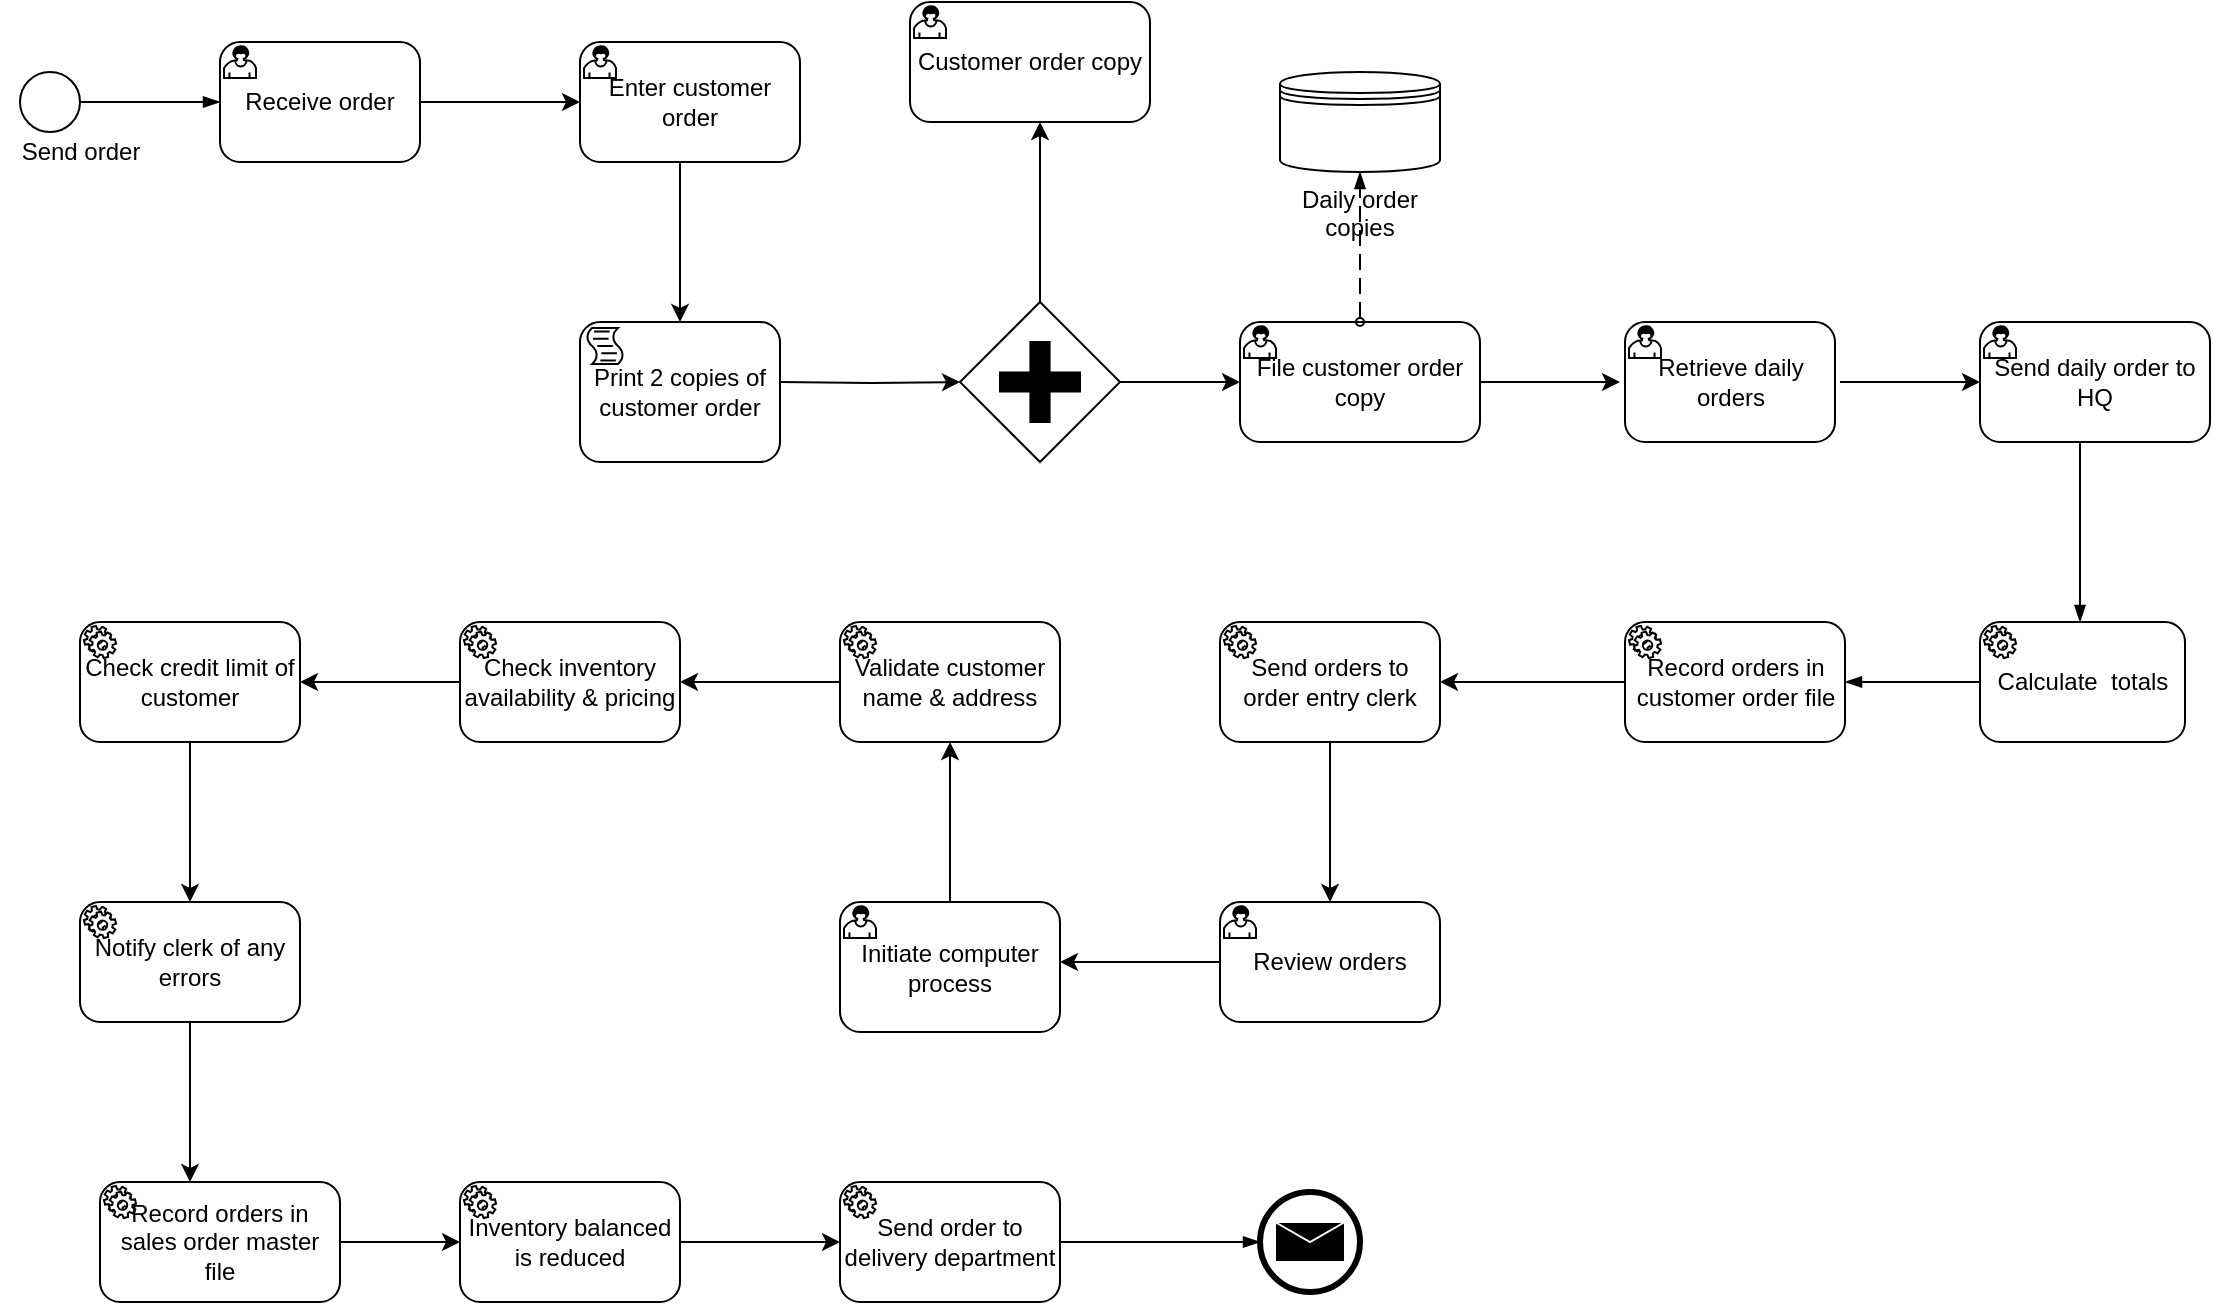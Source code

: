 <mxfile version="20.0.4" type="github">
  <diagram id="M4RNFaD-BbMAKFqqzOKe" name="Page-1">
    <mxGraphModel dx="1186" dy="639" grid="1" gridSize="10" guides="1" tooltips="1" connect="1" arrows="1" fold="1" page="1" pageScale="1" pageWidth="1169" pageHeight="827" math="0" shadow="0">
      <root>
        <mxCell id="0" />
        <mxCell id="1" parent="0" />
        <mxCell id="YLh-7RKU4perHvfON1LY-2" value="" style="points=[[0.145,0.145,0],[0.5,0,0],[0.855,0.145,0],[1,0.5,0],[0.855,0.855,0],[0.5,1,0],[0.145,0.855,0],[0,0.5,0]];shape=mxgraph.bpmn.event;html=1;verticalLabelPosition=bottom;labelBackgroundColor=#ffffff;verticalAlign=top;align=center;perimeter=ellipsePerimeter;outlineConnect=0;aspect=fixed;outline=standard;symbol=general;" parent="1" vertex="1">
          <mxGeometry x="20" y="185" width="30" height="30" as="geometry" />
        </mxCell>
        <mxCell id="YLh-7RKU4perHvfON1LY-6" value="" style="edgeStyle=orthogonalEdgeStyle;rounded=0;orthogonalLoop=1;jettySize=auto;html=1;" parent="1" edge="1">
          <mxGeometry relative="1" as="geometry">
            <mxPoint x="220" y="200" as="sourcePoint" />
            <mxPoint x="300" y="200" as="targetPoint" />
          </mxGeometry>
        </mxCell>
        <mxCell id="YLh-7RKU4perHvfON1LY-8" value="" style="edgeStyle=orthogonalEdgeStyle;rounded=0;orthogonalLoop=1;jettySize=auto;html=1;" parent="1" edge="1">
          <mxGeometry relative="1" as="geometry">
            <mxPoint x="350" y="230" as="sourcePoint" />
            <mxPoint x="350" y="310" as="targetPoint" />
          </mxGeometry>
        </mxCell>
        <mxCell id="YLh-7RKU4perHvfON1LY-10" value="" style="edgeStyle=orthogonalEdgeStyle;rounded=0;orthogonalLoop=1;jettySize=auto;html=1;" parent="1" target="YLh-7RKU4perHvfON1LY-9" edge="1">
          <mxGeometry relative="1" as="geometry">
            <mxPoint x="400" y="340" as="sourcePoint" />
          </mxGeometry>
        </mxCell>
        <mxCell id="YLh-7RKU4perHvfON1LY-12" value="" style="edgeStyle=orthogonalEdgeStyle;rounded=0;orthogonalLoop=1;jettySize=auto;html=1;" parent="1" source="YLh-7RKU4perHvfON1LY-9" edge="1">
          <mxGeometry relative="1" as="geometry">
            <mxPoint x="530" y="210" as="targetPoint" />
          </mxGeometry>
        </mxCell>
        <mxCell id="YLh-7RKU4perHvfON1LY-14" value="" style="edgeStyle=orthogonalEdgeStyle;rounded=0;orthogonalLoop=1;jettySize=auto;html=1;" parent="1" source="YLh-7RKU4perHvfON1LY-9" edge="1">
          <mxGeometry relative="1" as="geometry">
            <mxPoint x="630" y="340" as="targetPoint" />
          </mxGeometry>
        </mxCell>
        <mxCell id="YLh-7RKU4perHvfON1LY-9" value="" style="points=[[0.25,0.25,0],[0.5,0,0],[0.75,0.25,0],[1,0.5,0],[0.75,0.75,0],[0.5,1,0],[0.25,0.75,0],[0,0.5,0]];shape=mxgraph.bpmn.gateway2;html=1;verticalLabelPosition=bottom;labelBackgroundColor=#ffffff;verticalAlign=top;align=center;perimeter=rhombusPerimeter;outlineConnect=0;outline=none;symbol=none;gwType=parallel;fontFamily=Helvetica;fontSize=12;fontColor=default;strokeColor=default;fillColor=default;" parent="1" vertex="1">
          <mxGeometry x="490" y="300" width="80" height="80" as="geometry" />
        </mxCell>
        <mxCell id="YLh-7RKU4perHvfON1LY-18" value="" style="edgeStyle=orthogonalEdgeStyle;rounded=0;orthogonalLoop=1;jettySize=auto;html=1;" parent="1" edge="1">
          <mxGeometry relative="1" as="geometry">
            <mxPoint x="740" y="340" as="sourcePoint" />
            <mxPoint x="820" y="340" as="targetPoint" />
          </mxGeometry>
        </mxCell>
        <mxCell id="YLh-7RKU4perHvfON1LY-20" value="" style="edgeStyle=orthogonalEdgeStyle;rounded=0;orthogonalLoop=1;jettySize=auto;html=1;" parent="1" edge="1">
          <mxGeometry relative="1" as="geometry">
            <mxPoint x="930" y="340" as="sourcePoint" />
            <mxPoint x="1000" y="340" as="targetPoint" />
          </mxGeometry>
        </mxCell>
        <mxCell id="YLh-7RKU4perHvfON1LY-28" value="" style="edgeStyle=orthogonalEdgeStyle;rounded=0;orthogonalLoop=1;jettySize=auto;html=1;" parent="1" edge="1">
          <mxGeometry relative="1" as="geometry">
            <mxPoint x="822.5" y="490" as="sourcePoint" />
            <mxPoint x="730" y="490" as="targetPoint" />
          </mxGeometry>
        </mxCell>
        <mxCell id="YLh-7RKU4perHvfON1LY-30" value="" style="edgeStyle=orthogonalEdgeStyle;rounded=0;orthogonalLoop=1;jettySize=auto;html=1;" parent="1" edge="1">
          <mxGeometry relative="1" as="geometry">
            <mxPoint x="675" y="520" as="sourcePoint" />
            <mxPoint x="675" y="600" as="targetPoint" />
          </mxGeometry>
        </mxCell>
        <mxCell id="YLh-7RKU4perHvfON1LY-34" value="" style="edgeStyle=orthogonalEdgeStyle;rounded=0;orthogonalLoop=1;jettySize=auto;html=1;" parent="1" edge="1">
          <mxGeometry relative="1" as="geometry">
            <mxPoint x="620" y="630" as="sourcePoint" />
            <mxPoint x="540" y="630" as="targetPoint" />
          </mxGeometry>
        </mxCell>
        <mxCell id="YLh-7RKU4perHvfON1LY-36" value="" style="edgeStyle=orthogonalEdgeStyle;rounded=0;orthogonalLoop=1;jettySize=auto;html=1;" parent="1" edge="1">
          <mxGeometry relative="1" as="geometry">
            <mxPoint x="485" y="600" as="sourcePoint" />
            <mxPoint x="485" y="520" as="targetPoint" />
          </mxGeometry>
        </mxCell>
        <mxCell id="YLh-7RKU4perHvfON1LY-38" value="" style="edgeStyle=orthogonalEdgeStyle;rounded=0;orthogonalLoop=1;jettySize=auto;html=1;" parent="1" edge="1">
          <mxGeometry relative="1" as="geometry">
            <mxPoint x="430" y="490" as="sourcePoint" />
            <mxPoint x="350" y="490" as="targetPoint" />
          </mxGeometry>
        </mxCell>
        <mxCell id="YLh-7RKU4perHvfON1LY-40" value="" style="edgeStyle=orthogonalEdgeStyle;rounded=0;orthogonalLoop=1;jettySize=auto;html=1;" parent="1" edge="1">
          <mxGeometry relative="1" as="geometry">
            <mxPoint x="240" y="490" as="sourcePoint" />
            <mxPoint x="160" y="490" as="targetPoint" />
          </mxGeometry>
        </mxCell>
        <mxCell id="YLh-7RKU4perHvfON1LY-42" value="" style="edgeStyle=orthogonalEdgeStyle;rounded=0;orthogonalLoop=1;jettySize=auto;html=1;" parent="1" edge="1">
          <mxGeometry relative="1" as="geometry">
            <mxPoint x="105" y="520" as="sourcePoint" />
            <mxPoint x="105" y="600" as="targetPoint" />
          </mxGeometry>
        </mxCell>
        <mxCell id="YLh-7RKU4perHvfON1LY-44" value="" style="edgeStyle=orthogonalEdgeStyle;rounded=0;orthogonalLoop=1;jettySize=auto;html=1;" parent="1" edge="1">
          <mxGeometry relative="1" as="geometry">
            <mxPoint x="105" y="660" as="sourcePoint" />
            <mxPoint x="105" y="740" as="targetPoint" />
          </mxGeometry>
        </mxCell>
        <mxCell id="YLh-7RKU4perHvfON1LY-46" value="" style="edgeStyle=orthogonalEdgeStyle;rounded=0;orthogonalLoop=1;jettySize=auto;html=1;" parent="1" edge="1">
          <mxGeometry relative="1" as="geometry">
            <mxPoint x="160" y="770" as="sourcePoint" />
            <mxPoint x="240" y="770" as="targetPoint" />
          </mxGeometry>
        </mxCell>
        <mxCell id="YLh-7RKU4perHvfON1LY-48" value="" style="edgeStyle=orthogonalEdgeStyle;rounded=0;orthogonalLoop=1;jettySize=auto;html=1;" parent="1" edge="1">
          <mxGeometry relative="1" as="geometry">
            <mxPoint x="350" y="770" as="sourcePoint" />
            <mxPoint x="430" y="770" as="targetPoint" />
          </mxGeometry>
        </mxCell>
        <mxCell id="YLh-7RKU4perHvfON1LY-49" value="" style="shape=waypoint;sketch=0;size=6;pointerEvents=1;points=[];fillColor=default;resizable=0;rotatable=0;perimeter=centerPerimeter;snapToPoint=1;" parent="1" vertex="1">
          <mxGeometry x="655" y="750" width="40" height="40" as="geometry" />
        </mxCell>
        <mxCell id="byHT06uk_tbVb1jbWoEs-1" value="Send order" style="text;html=1;align=center;verticalAlign=middle;resizable=0;points=[];autosize=1;strokeColor=none;fillColor=none;" parent="1" vertex="1">
          <mxGeometry x="10" y="210" width="80" height="30" as="geometry" />
        </mxCell>
        <mxCell id="byHT06uk_tbVb1jbWoEs-2" value="Receive order" style="points=[[0.25,0,0],[0.5,0,0],[0.75,0,0],[1,0.25,0],[1,0.5,0],[1,0.75,0],[0.75,1,0],[0.5,1,0],[0.25,1,0],[0,0.75,0],[0,0.5,0],[0,0.25,0]];shape=mxgraph.bpmn.task;whiteSpace=wrap;rectStyle=rounded;size=10;taskMarker=user;" parent="1" vertex="1">
          <mxGeometry x="120" y="170" width="100" height="60" as="geometry" />
        </mxCell>
        <mxCell id="byHT06uk_tbVb1jbWoEs-3" value="Enter customer order" style="points=[[0.25,0,0],[0.5,0,0],[0.75,0,0],[1,0.25,0],[1,0.5,0],[1,0.75,0],[0.75,1,0],[0.5,1,0],[0.25,1,0],[0,0.75,0],[0,0.5,0],[0,0.25,0]];shape=mxgraph.bpmn.task;whiteSpace=wrap;rectStyle=rounded;size=10;taskMarker=user;" parent="1" vertex="1">
          <mxGeometry x="300" y="170" width="110" height="60" as="geometry" />
        </mxCell>
        <mxCell id="byHT06uk_tbVb1jbWoEs-4" value="Print 2 copies of customer order" style="points=[[0.25,0,0],[0.5,0,0],[0.75,0,0],[1,0.25,0],[1,0.5,0],[1,0.75,0],[0.75,1,0],[0.5,1,0],[0.25,1,0],[0,0.75,0],[0,0.5,0],[0,0.25,0]];shape=mxgraph.bpmn.task;whiteSpace=wrap;rectStyle=rounded;size=10;taskMarker=script;" parent="1" vertex="1">
          <mxGeometry x="300" y="310" width="100" height="70" as="geometry" />
        </mxCell>
        <mxCell id="byHT06uk_tbVb1jbWoEs-5" value="Customer order copy" style="points=[[0.25,0,0],[0.5,0,0],[0.75,0,0],[1,0.25,0],[1,0.5,0],[1,0.75,0],[0.75,1,0],[0.5,1,0],[0.25,1,0],[0,0.75,0],[0,0.5,0],[0,0.25,0]];shape=mxgraph.bpmn.task;whiteSpace=wrap;rectStyle=rounded;size=10;taskMarker=user;" parent="1" vertex="1">
          <mxGeometry x="465" y="150" width="120" height="60" as="geometry" />
        </mxCell>
        <mxCell id="byHT06uk_tbVb1jbWoEs-6" value="File customer order copy" style="points=[[0.25,0,0],[0.5,0,0],[0.75,0,0],[1,0.25,0],[1,0.5,0],[1,0.75,0],[0.75,1,0],[0.5,1,0],[0.25,1,0],[0,0.75,0],[0,0.5,0],[0,0.25,0]];shape=mxgraph.bpmn.task;whiteSpace=wrap;rectStyle=rounded;size=10;taskMarker=user;" parent="1" vertex="1">
          <mxGeometry x="630" y="310" width="120" height="60" as="geometry" />
        </mxCell>
        <mxCell id="byHT06uk_tbVb1jbWoEs-8" value="" style="edgeStyle=elbowEdgeStyle;fontSize=12;html=1;endArrow=blockThin;endFill=1;rounded=0;" parent="1" edge="1">
          <mxGeometry width="160" relative="1" as="geometry">
            <mxPoint x="50" y="200" as="sourcePoint" />
            <mxPoint x="120" y="200" as="targetPoint" />
          </mxGeometry>
        </mxCell>
        <mxCell id="byHT06uk_tbVb1jbWoEs-9" value="Retrieve daily orders" style="points=[[0.25,0,0],[0.5,0,0],[0.75,0,0],[1,0.25,0],[1,0.5,0],[1,0.75,0],[0.75,1,0],[0.5,1,0],[0.25,1,0],[0,0.75,0],[0,0.5,0],[0,0.25,0]];shape=mxgraph.bpmn.task;whiteSpace=wrap;rectStyle=rounded;size=10;taskMarker=user;" parent="1" vertex="1">
          <mxGeometry x="822.5" y="310" width="105" height="60" as="geometry" />
        </mxCell>
        <mxCell id="byHT06uk_tbVb1jbWoEs-10" value="Send daily order to HQ" style="points=[[0.25,0,0],[0.5,0,0],[0.75,0,0],[1,0.25,0],[1,0.5,0],[1,0.75,0],[0.75,1,0],[0.5,1,0],[0.25,1,0],[0,0.75,0],[0,0.5,0],[0,0.25,0]];shape=mxgraph.bpmn.task;whiteSpace=wrap;rectStyle=rounded;size=10;taskMarker=user;" parent="1" vertex="1">
          <mxGeometry x="1000" y="310" width="115" height="60" as="geometry" />
        </mxCell>
        <mxCell id="byHT06uk_tbVb1jbWoEs-12" value="Calculate  totals" style="points=[[0.25,0,0],[0.5,0,0],[0.75,0,0],[1,0.25,0],[1,0.5,0],[1,0.75,0],[0.75,1,0],[0.5,1,0],[0.25,1,0],[0,0.75,0],[0,0.5,0],[0,0.25,0]];shape=mxgraph.bpmn.task;whiteSpace=wrap;rectStyle=rounded;size=10;taskMarker=service;" parent="1" vertex="1">
          <mxGeometry x="1000" y="460" width="102.5" height="60" as="geometry" />
        </mxCell>
        <mxCell id="byHT06uk_tbVb1jbWoEs-13" value="Record orders in customer order file" style="points=[[0.25,0,0],[0.5,0,0],[0.75,0,0],[1,0.25,0],[1,0.5,0],[1,0.75,0],[0.75,1,0],[0.5,1,0],[0.25,1,0],[0,0.75,0],[0,0.5,0],[0,0.25,0]];shape=mxgraph.bpmn.task;whiteSpace=wrap;rectStyle=rounded;size=10;taskMarker=service;" parent="1" vertex="1">
          <mxGeometry x="822.5" y="460" width="110" height="60" as="geometry" />
        </mxCell>
        <mxCell id="byHT06uk_tbVb1jbWoEs-14" value="Send orders to order entry clerk" style="points=[[0.25,0,0],[0.5,0,0],[0.75,0,0],[1,0.25,0],[1,0.5,0],[1,0.75,0],[0.75,1,0],[0.5,1,0],[0.25,1,0],[0,0.75,0],[0,0.5,0],[0,0.25,0]];shape=mxgraph.bpmn.task;whiteSpace=wrap;rectStyle=rounded;size=10;taskMarker=service;" parent="1" vertex="1">
          <mxGeometry x="620" y="460" width="110" height="60" as="geometry" />
        </mxCell>
        <mxCell id="byHT06uk_tbVb1jbWoEs-17" value="" style="edgeStyle=elbowEdgeStyle;fontSize=12;html=1;endArrow=blockThin;endFill=1;rounded=0;" parent="1" target="byHT06uk_tbVb1jbWoEs-12" edge="1">
          <mxGeometry width="160" relative="1" as="geometry">
            <mxPoint x="1050" y="370" as="sourcePoint" />
            <mxPoint x="1210" y="370" as="targetPoint" />
          </mxGeometry>
        </mxCell>
        <mxCell id="byHT06uk_tbVb1jbWoEs-18" value="" style="edgeStyle=elbowEdgeStyle;fontSize=12;html=1;endArrow=blockThin;endFill=1;rounded=0;exitX=0;exitY=0.5;exitDx=0;exitDy=0;exitPerimeter=0;entryX=1;entryY=0.5;entryDx=0;entryDy=0;entryPerimeter=0;" parent="1" source="byHT06uk_tbVb1jbWoEs-12" target="byHT06uk_tbVb1jbWoEs-13" edge="1">
          <mxGeometry width="160" relative="1" as="geometry">
            <mxPoint x="830" y="600" as="sourcePoint" />
            <mxPoint x="990" y="600" as="targetPoint" />
          </mxGeometry>
        </mxCell>
        <mxCell id="byHT06uk_tbVb1jbWoEs-19" value="Review orders" style="points=[[0.25,0,0],[0.5,0,0],[0.75,0,0],[1,0.25,0],[1,0.5,0],[1,0.75,0],[0.75,1,0],[0.5,1,0],[0.25,1,0],[0,0.75,0],[0,0.5,0],[0,0.25,0]];shape=mxgraph.bpmn.task;whiteSpace=wrap;rectStyle=rounded;size=10;taskMarker=user;" parent="1" vertex="1">
          <mxGeometry x="620" y="600" width="110" height="60" as="geometry" />
        </mxCell>
        <mxCell id="byHT06uk_tbVb1jbWoEs-20" value="Validate customer name &amp; address" style="points=[[0.25,0,0],[0.5,0,0],[0.75,0,0],[1,0.25,0],[1,0.5,0],[1,0.75,0],[0.75,1,0],[0.5,1,0],[0.25,1,0],[0,0.75,0],[0,0.5,0],[0,0.25,0]];shape=mxgraph.bpmn.task;whiteSpace=wrap;rectStyle=rounded;size=10;taskMarker=service;" parent="1" vertex="1">
          <mxGeometry x="430" y="460" width="110" height="60" as="geometry" />
        </mxCell>
        <mxCell id="byHT06uk_tbVb1jbWoEs-21" value="Daily order copies" style="shape=datastore;whiteSpace=wrap;html=1;labelPosition=center;verticalLabelPosition=bottom;align=center;verticalAlign=top;" parent="1" vertex="1">
          <mxGeometry x="650" y="185" width="80" height="50" as="geometry" />
        </mxCell>
        <mxCell id="byHT06uk_tbVb1jbWoEs-22" value="" style="dashed=1;dashPattern=8 4;endArrow=blockThin;endFill=1;startArrow=oval;startFill=0;endSize=6;startSize=4;rounded=0;exitX=0.5;exitY=0;exitDx=0;exitDy=0;exitPerimeter=0;entryX=0.5;entryY=1;entryDx=0;entryDy=0;" parent="1" source="byHT06uk_tbVb1jbWoEs-6" target="byHT06uk_tbVb1jbWoEs-21" edge="1">
          <mxGeometry width="160" relative="1" as="geometry">
            <mxPoint x="540" y="460" as="sourcePoint" />
            <mxPoint x="700" y="460" as="targetPoint" />
          </mxGeometry>
        </mxCell>
        <mxCell id="byHT06uk_tbVb1jbWoEs-23" value="Initiate computer process" style="points=[[0.25,0,0],[0.5,0,0],[0.75,0,0],[1,0.25,0],[1,0.5,0],[1,0.75,0],[0.75,1,0],[0.5,1,0],[0.25,1,0],[0,0.75,0],[0,0.5,0],[0,0.25,0]];shape=mxgraph.bpmn.task;whiteSpace=wrap;rectStyle=rounded;size=10;taskMarker=user;" parent="1" vertex="1">
          <mxGeometry x="430" y="600" width="110" height="65" as="geometry" />
        </mxCell>
        <mxCell id="byHT06uk_tbVb1jbWoEs-24" value="Check inventory availability &amp; pricing" style="points=[[0.25,0,0],[0.5,0,0],[0.75,0,0],[1,0.25,0],[1,0.5,0],[1,0.75,0],[0.75,1,0],[0.5,1,0],[0.25,1,0],[0,0.75,0],[0,0.5,0],[0,0.25,0]];shape=mxgraph.bpmn.task;whiteSpace=wrap;rectStyle=rounded;size=10;taskMarker=service;" parent="1" vertex="1">
          <mxGeometry x="240" y="460" width="110" height="60" as="geometry" />
        </mxCell>
        <mxCell id="byHT06uk_tbVb1jbWoEs-25" value="Check credit limit of customer" style="points=[[0.25,0,0],[0.5,0,0],[0.75,0,0],[1,0.25,0],[1,0.5,0],[1,0.75,0],[0.75,1,0],[0.5,1,0],[0.25,1,0],[0,0.75,0],[0,0.5,0],[0,0.25,0]];shape=mxgraph.bpmn.task;whiteSpace=wrap;rectStyle=rounded;size=10;taskMarker=service;" parent="1" vertex="1">
          <mxGeometry x="50" y="460" width="110" height="60" as="geometry" />
        </mxCell>
        <mxCell id="byHT06uk_tbVb1jbWoEs-26" value="Notify clerk of any errors" style="points=[[0.25,0,0],[0.5,0,0],[0.75,0,0],[1,0.25,0],[1,0.5,0],[1,0.75,0],[0.75,1,0],[0.5,1,0],[0.25,1,0],[0,0.75,0],[0,0.5,0],[0,0.25,0]];shape=mxgraph.bpmn.task;whiteSpace=wrap;rectStyle=rounded;size=10;taskMarker=service;" parent="1" vertex="1">
          <mxGeometry x="50" y="600" width="110" height="60" as="geometry" />
        </mxCell>
        <mxCell id="byHT06uk_tbVb1jbWoEs-27" value="Record orders in sales order master file" style="points=[[0.25,0,0],[0.5,0,0],[0.75,0,0],[1,0.25,0],[1,0.5,0],[1,0.75,0],[0.75,1,0],[0.5,1,0],[0.25,1,0],[0,0.75,0],[0,0.5,0],[0,0.25,0]];shape=mxgraph.bpmn.task;whiteSpace=wrap;rectStyle=rounded;size=10;taskMarker=service;" parent="1" vertex="1">
          <mxGeometry x="60" y="740" width="120" height="60" as="geometry" />
        </mxCell>
        <mxCell id="byHT06uk_tbVb1jbWoEs-28" value="Inventory balanced is reduced" style="points=[[0.25,0,0],[0.5,0,0],[0.75,0,0],[1,0.25,0],[1,0.5,0],[1,0.75,0],[0.75,1,0],[0.5,1,0],[0.25,1,0],[0,0.75,0],[0,0.5,0],[0,0.25,0]];shape=mxgraph.bpmn.task;whiteSpace=wrap;rectStyle=rounded;size=10;taskMarker=service;" parent="1" vertex="1">
          <mxGeometry x="240" y="740" width="110" height="60" as="geometry" />
        </mxCell>
        <mxCell id="byHT06uk_tbVb1jbWoEs-29" value="Send order to delivery department" style="points=[[0.25,0,0],[0.5,0,0],[0.75,0,0],[1,0.25,0],[1,0.5,0],[1,0.75,0],[0.75,1,0],[0.5,1,0],[0.25,1,0],[0,0.75,0],[0,0.5,0],[0,0.25,0]];shape=mxgraph.bpmn.task;whiteSpace=wrap;rectStyle=rounded;size=10;taskMarker=service;" parent="1" vertex="1">
          <mxGeometry x="430" y="740" width="110" height="60" as="geometry" />
        </mxCell>
        <mxCell id="byHT06uk_tbVb1jbWoEs-30" value="" style="points=[[0.145,0.145,0],[0.5,0,0],[0.855,0.145,0],[1,0.5,0],[0.855,0.855,0],[0.5,1,0],[0.145,0.855,0],[0,0.5,0]];shape=mxgraph.bpmn.event;html=1;verticalLabelPosition=bottom;labelBackgroundColor=#ffffff;verticalAlign=top;align=center;perimeter=ellipsePerimeter;outlineConnect=0;aspect=fixed;outline=end;symbol=message;" parent="1" vertex="1">
          <mxGeometry x="640" y="745" width="50" height="50" as="geometry" />
        </mxCell>
        <mxCell id="byHT06uk_tbVb1jbWoEs-31" value="" style="edgeStyle=elbowEdgeStyle;fontSize=12;html=1;endArrow=blockThin;endFill=1;rounded=0;entryX=0;entryY=0.5;entryDx=0;entryDy=0;entryPerimeter=0;" parent="1" target="byHT06uk_tbVb1jbWoEs-30" edge="1">
          <mxGeometry width="160" relative="1" as="geometry">
            <mxPoint x="540" y="770" as="sourcePoint" />
            <mxPoint x="700" y="770" as="targetPoint" />
          </mxGeometry>
        </mxCell>
      </root>
    </mxGraphModel>
  </diagram>
</mxfile>
